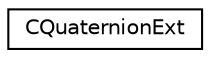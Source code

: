 digraph "Graphical Class Hierarchy"
{
  edge [fontname="Helvetica",fontsize="10",labelfontname="Helvetica",labelfontsize="10"];
  node [fontname="Helvetica",fontsize="10",shape=record];
  rankdir="LR";
  Node1 [label="CQuaternionExt",height=0.2,width=0.4,color="black", fillcolor="white", style="filled",URL="$struct_c_quaternion_ext.html"];
}
